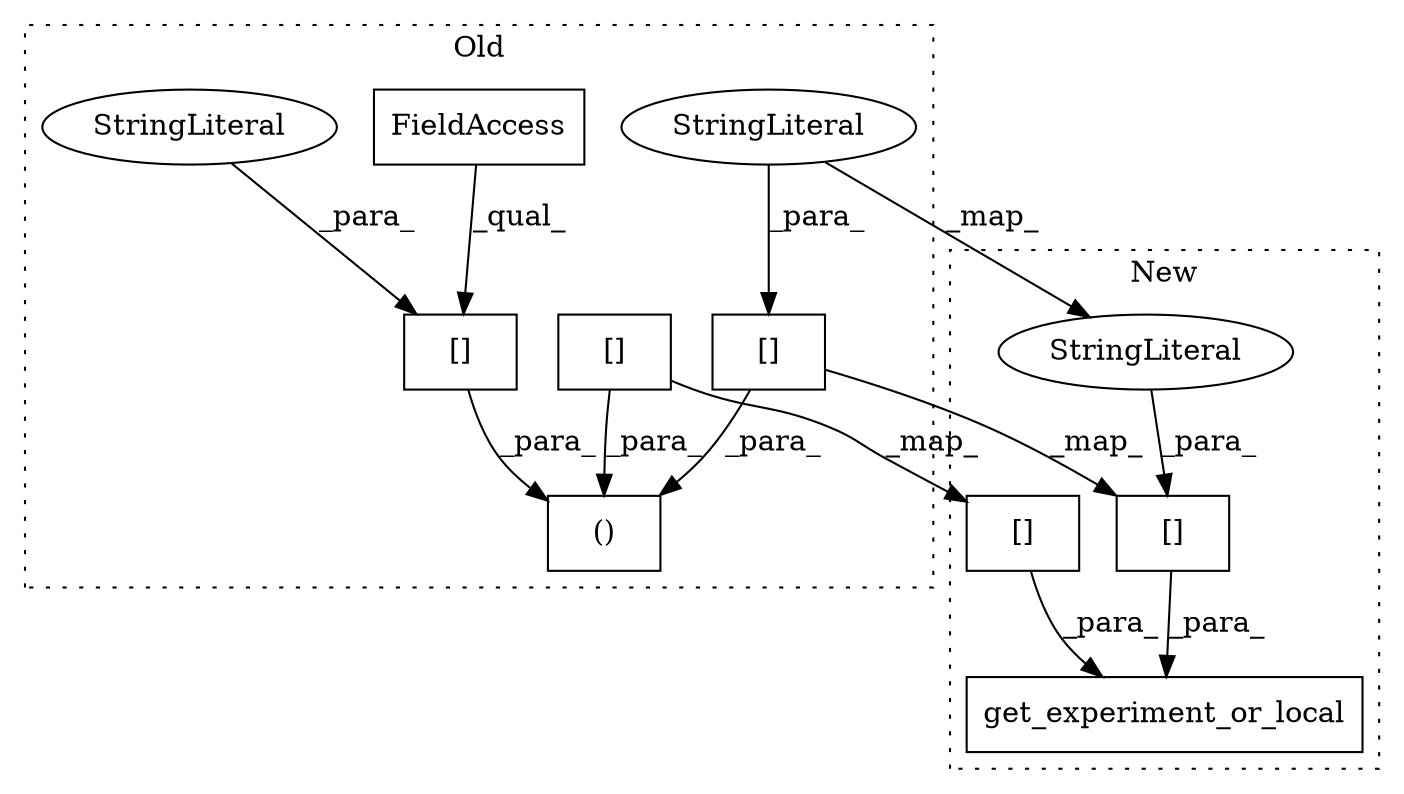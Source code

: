 digraph G {
subgraph cluster0 {
1 [label="[]" a="2" s="2781,2795" l="8,1" shape="box"];
3 [label="()" a="106" s="2781" l="85" shape="box"];
4 [label="[]" a="2" s="2809,2831" l="8,1" shape="box"];
6 [label="FieldAccess" a="22" s="2781" l="7" shape="box"];
7 [label="[]" a="2" s="2845,2865" l="8,1" shape="box"];
9 [label="StringLiteral" a="45" s="2817" l="14" shape="ellipse"];
11 [label="StringLiteral" a="45" s="2789" l="6" shape="ellipse"];
label = "Old";
style="dotted";
}
subgraph cluster1 {
2 [label="get_experiment_or_local" a="32" s="2799,2863" l="24,1" shape="box"];
5 [label="[]" a="2" s="2823,2840" l="8,1" shape="box"];
8 [label="[]" a="2" s="2842,2862" l="8,1" shape="box"];
10 [label="StringLiteral" a="45" s="2831" l="9" shape="ellipse"];
label = "New";
style="dotted";
}
1 -> 3 [label="_para_"];
4 -> 5 [label="_map_"];
4 -> 3 [label="_para_"];
5 -> 2 [label="_para_"];
6 -> 1 [label="_qual_"];
7 -> 3 [label="_para_"];
7 -> 8 [label="_map_"];
8 -> 2 [label="_para_"];
9 -> 10 [label="_map_"];
9 -> 4 [label="_para_"];
10 -> 5 [label="_para_"];
11 -> 1 [label="_para_"];
}